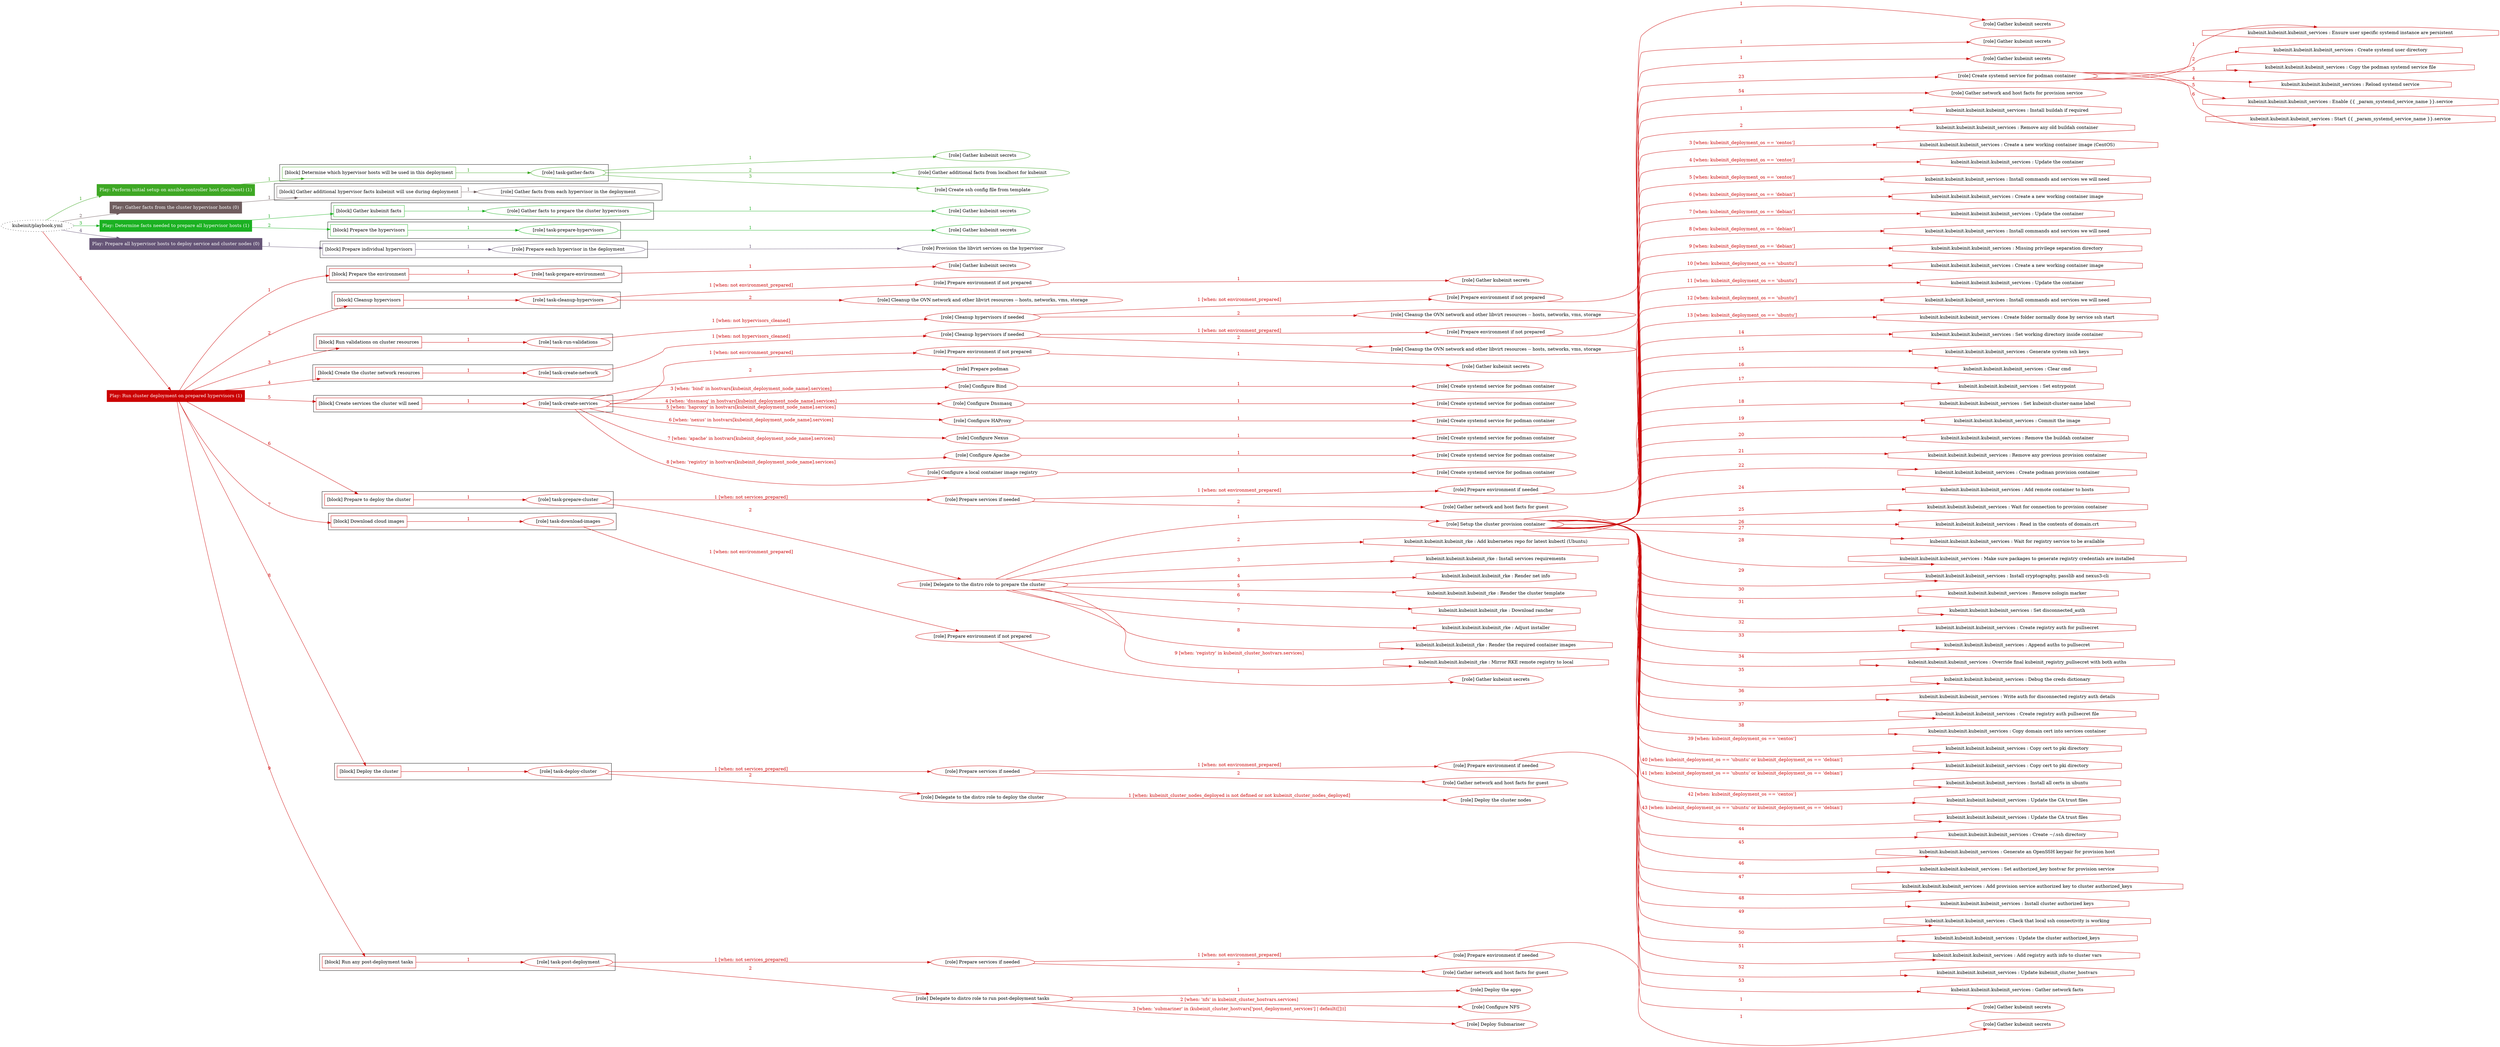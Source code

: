 digraph {
	graph [concentrate=true ordering=in rankdir=LR ratio=fill]
	edge [esep=5 sep=10]
	"kubeinit/playbook.yml" [URL="/home/runner/work/kubeinit/kubeinit/kubeinit/playbook.yml" id=playbook_a86925c2 style=dotted]
	play_15fe5caf [label="Play: Perform initial setup on ansible-controller host (localhost) (1)" URL="/home/runner/work/kubeinit/kubeinit/kubeinit/playbook.yml" color="#3ea824" fontcolor="#ffffff" id=play_15fe5caf shape=box style=filled tooltip=localhost]
	"kubeinit/playbook.yml" -> play_15fe5caf [label="1 " color="#3ea824" fontcolor="#3ea824" id=edge_7e1d99f0 labeltooltip="1 " tooltip="1 "]
	subgraph "Gather kubeinit secrets" {
		role_aaef869d [label="[role] Gather kubeinit secrets" URL="/home/runner/.ansible/collections/ansible_collections/kubeinit/kubeinit/roles/kubeinit_prepare/tasks/build_hypervisors_group.yml" color="#3ea824" id=role_aaef869d tooltip="Gather kubeinit secrets"]
	}
	subgraph "Gather additional facts from localhost for kubeinit" {
		role_f75fd575 [label="[role] Gather additional facts from localhost for kubeinit" URL="/home/runner/.ansible/collections/ansible_collections/kubeinit/kubeinit/roles/kubeinit_prepare/tasks/build_hypervisors_group.yml" color="#3ea824" id=role_f75fd575 tooltip="Gather additional facts from localhost for kubeinit"]
	}
	subgraph "Create ssh config file from template" {
		role_21312fa2 [label="[role] Create ssh config file from template" URL="/home/runner/.ansible/collections/ansible_collections/kubeinit/kubeinit/roles/kubeinit_prepare/tasks/build_hypervisors_group.yml" color="#3ea824" id=role_21312fa2 tooltip="Create ssh config file from template"]
	}
	subgraph "task-gather-facts" {
		role_b4ac5415 [label="[role] task-gather-facts" URL="/home/runner/work/kubeinit/kubeinit/kubeinit/playbook.yml" color="#3ea824" id=role_b4ac5415 tooltip="task-gather-facts"]
		role_b4ac5415 -> role_aaef869d [label="1 " color="#3ea824" fontcolor="#3ea824" id=edge_ba9153a6 labeltooltip="1 " tooltip="1 "]
		role_b4ac5415 -> role_f75fd575 [label="2 " color="#3ea824" fontcolor="#3ea824" id=edge_1175f1e8 labeltooltip="2 " tooltip="2 "]
		role_b4ac5415 -> role_21312fa2 [label="3 " color="#3ea824" fontcolor="#3ea824" id=edge_0b176b42 labeltooltip="3 " tooltip="3 "]
	}
	subgraph "Play: Perform initial setup on ansible-controller host (localhost) (1)" {
		play_15fe5caf -> block_620be7f1 [label=1 color="#3ea824" fontcolor="#3ea824" id=edge_d8be2202 labeltooltip=1 tooltip=1]
		subgraph cluster_block_620be7f1 {
			block_620be7f1 [label="[block] Determine which hypervisor hosts will be used in this deployment" URL="/home/runner/work/kubeinit/kubeinit/kubeinit/playbook.yml" color="#3ea824" id=block_620be7f1 labeltooltip="Determine which hypervisor hosts will be used in this deployment" shape=box tooltip="Determine which hypervisor hosts will be used in this deployment"]
			block_620be7f1 -> role_b4ac5415 [label="1 " color="#3ea824" fontcolor="#3ea824" id=edge_ee7aae84 labeltooltip="1 " tooltip="1 "]
		}
	}
	play_706ed8c4 [label="Play: Gather facts from the cluster hypervisor hosts (0)" URL="/home/runner/work/kubeinit/kubeinit/kubeinit/playbook.yml" color="#6f5d5e" fontcolor="#ffffff" id=play_706ed8c4 shape=box style=filled tooltip="Play: Gather facts from the cluster hypervisor hosts (0)"]
	"kubeinit/playbook.yml" -> play_706ed8c4 [label="2 " color="#6f5d5e" fontcolor="#6f5d5e" id=edge_b2824d21 labeltooltip="2 " tooltip="2 "]
	subgraph "Gather facts from each hypervisor in the deployment" {
		role_0225a237 [label="[role] Gather facts from each hypervisor in the deployment" URL="/home/runner/work/kubeinit/kubeinit/kubeinit/playbook.yml" color="#6f5d5e" id=role_0225a237 tooltip="Gather facts from each hypervisor in the deployment"]
	}
	subgraph "Play: Gather facts from the cluster hypervisor hosts (0)" {
		play_706ed8c4 -> block_18cc37e9 [label=1 color="#6f5d5e" fontcolor="#6f5d5e" id=edge_3f8fa010 labeltooltip=1 tooltip=1]
		subgraph cluster_block_18cc37e9 {
			block_18cc37e9 [label="[block] Gather additional hypervisor facts kubeinit will use during deployment" URL="/home/runner/work/kubeinit/kubeinit/kubeinit/playbook.yml" color="#6f5d5e" id=block_18cc37e9 labeltooltip="Gather additional hypervisor facts kubeinit will use during deployment" shape=box tooltip="Gather additional hypervisor facts kubeinit will use during deployment"]
			block_18cc37e9 -> role_0225a237 [label="1 " color="#6f5d5e" fontcolor="#6f5d5e" id=edge_14ca302e labeltooltip="1 " tooltip="1 "]
		}
	}
	play_8bddb1cf [label="Play: Determine facts needed to prepare all hypervisor hosts (1)" URL="/home/runner/work/kubeinit/kubeinit/kubeinit/playbook.yml" color="#1bb122" fontcolor="#ffffff" id=play_8bddb1cf shape=box style=filled tooltip=localhost]
	"kubeinit/playbook.yml" -> play_8bddb1cf [label="3 " color="#1bb122" fontcolor="#1bb122" id=edge_846a0467 labeltooltip="3 " tooltip="3 "]
	subgraph "Gather kubeinit secrets" {
		role_38447427 [label="[role] Gather kubeinit secrets" URL="/home/runner/.ansible/collections/ansible_collections/kubeinit/kubeinit/roles/kubeinit_prepare/tasks/gather_kubeinit_facts.yml" color="#1bb122" id=role_38447427 tooltip="Gather kubeinit secrets"]
	}
	subgraph "Gather facts to prepare the cluster hypervisors" {
		role_a0b69fc6 [label="[role] Gather facts to prepare the cluster hypervisors" URL="/home/runner/work/kubeinit/kubeinit/kubeinit/playbook.yml" color="#1bb122" id=role_a0b69fc6 tooltip="Gather facts to prepare the cluster hypervisors"]
		role_a0b69fc6 -> role_38447427 [label="1 " color="#1bb122" fontcolor="#1bb122" id=edge_17cbf76e labeltooltip="1 " tooltip="1 "]
	}
	subgraph "Gather kubeinit secrets" {
		role_4fc9427b [label="[role] Gather kubeinit secrets" URL="/home/runner/.ansible/collections/ansible_collections/kubeinit/kubeinit/roles/kubeinit_prepare/tasks/gather_kubeinit_facts.yml" color="#1bb122" id=role_4fc9427b tooltip="Gather kubeinit secrets"]
	}
	subgraph "task-prepare-hypervisors" {
		role_79a803c5 [label="[role] task-prepare-hypervisors" URL="/home/runner/work/kubeinit/kubeinit/kubeinit/playbook.yml" color="#1bb122" id=role_79a803c5 tooltip="task-prepare-hypervisors"]
		role_79a803c5 -> role_4fc9427b [label="1 " color="#1bb122" fontcolor="#1bb122" id=edge_d1497d13 labeltooltip="1 " tooltip="1 "]
	}
	subgraph "Play: Determine facts needed to prepare all hypervisor hosts (1)" {
		play_8bddb1cf -> block_dcab7548 [label=1 color="#1bb122" fontcolor="#1bb122" id=edge_b09823bf labeltooltip=1 tooltip=1]
		subgraph cluster_block_dcab7548 {
			block_dcab7548 [label="[block] Gather kubeinit facts" URL="/home/runner/work/kubeinit/kubeinit/kubeinit/playbook.yml" color="#1bb122" id=block_dcab7548 labeltooltip="Gather kubeinit facts" shape=box tooltip="Gather kubeinit facts"]
			block_dcab7548 -> role_a0b69fc6 [label="1 " color="#1bb122" fontcolor="#1bb122" id=edge_3a0574f6 labeltooltip="1 " tooltip="1 "]
		}
		play_8bddb1cf -> block_0bc42c35 [label=2 color="#1bb122" fontcolor="#1bb122" id=edge_2e0927a9 labeltooltip=2 tooltip=2]
		subgraph cluster_block_0bc42c35 {
			block_0bc42c35 [label="[block] Prepare the hypervisors" URL="/home/runner/work/kubeinit/kubeinit/kubeinit/playbook.yml" color="#1bb122" id=block_0bc42c35 labeltooltip="Prepare the hypervisors" shape=box tooltip="Prepare the hypervisors"]
			block_0bc42c35 -> role_79a803c5 [label="1 " color="#1bb122" fontcolor="#1bb122" id=edge_b7dc80aa labeltooltip="1 " tooltip="1 "]
		}
	}
	play_fede1975 [label="Play: Prepare all hypervisor hosts to deploy service and cluster nodes (0)" URL="/home/runner/work/kubeinit/kubeinit/kubeinit/playbook.yml" color="#665577" fontcolor="#ffffff" id=play_fede1975 shape=box style=filled tooltip="Play: Prepare all hypervisor hosts to deploy service and cluster nodes (0)"]
	"kubeinit/playbook.yml" -> play_fede1975 [label="4 " color="#665577" fontcolor="#665577" id=edge_adb7afca labeltooltip="4 " tooltip="4 "]
	subgraph "Provision the libvirt services on the hypervisor" {
		role_22be9c52 [label="[role] Provision the libvirt services on the hypervisor" URL="/home/runner/.ansible/collections/ansible_collections/kubeinit/kubeinit/roles/kubeinit_prepare/tasks/prepare_hypervisor.yml" color="#665577" id=role_22be9c52 tooltip="Provision the libvirt services on the hypervisor"]
	}
	subgraph "Prepare each hypervisor in the deployment" {
		role_99536be1 [label="[role] Prepare each hypervisor in the deployment" URL="/home/runner/work/kubeinit/kubeinit/kubeinit/playbook.yml" color="#665577" id=role_99536be1 tooltip="Prepare each hypervisor in the deployment"]
		role_99536be1 -> role_22be9c52 [label="1 " color="#665577" fontcolor="#665577" id=edge_814db611 labeltooltip="1 " tooltip="1 "]
	}
	subgraph "Play: Prepare all hypervisor hosts to deploy service and cluster nodes (0)" {
		play_fede1975 -> block_70760d2f [label=1 color="#665577" fontcolor="#665577" id=edge_a2739207 labeltooltip=1 tooltip=1]
		subgraph cluster_block_70760d2f {
			block_70760d2f [label="[block] Prepare individual hypervisors" URL="/home/runner/work/kubeinit/kubeinit/kubeinit/playbook.yml" color="#665577" id=block_70760d2f labeltooltip="Prepare individual hypervisors" shape=box tooltip="Prepare individual hypervisors"]
			block_70760d2f -> role_99536be1 [label="1 " color="#665577" fontcolor="#665577" id=edge_718e29fa labeltooltip="1 " tooltip="1 "]
		}
	}
	play_d4341ff7 [label="Play: Run cluster deployment on prepared hypervisors (1)" URL="/home/runner/work/kubeinit/kubeinit/kubeinit/playbook.yml" color="#cb0102" fontcolor="#ffffff" id=play_d4341ff7 shape=box style=filled tooltip=localhost]
	"kubeinit/playbook.yml" -> play_d4341ff7 [label="5 " color="#cb0102" fontcolor="#cb0102" id=edge_a9558da9 labeltooltip="5 " tooltip="5 "]
	subgraph "Gather kubeinit secrets" {
		role_18c78ca8 [label="[role] Gather kubeinit secrets" URL="/home/runner/.ansible/collections/ansible_collections/kubeinit/kubeinit/roles/kubeinit_prepare/tasks/gather_kubeinit_facts.yml" color="#cb0102" id=role_18c78ca8 tooltip="Gather kubeinit secrets"]
	}
	subgraph "task-prepare-environment" {
		role_bad6a9f0 [label="[role] task-prepare-environment" URL="/home/runner/work/kubeinit/kubeinit/kubeinit/playbook.yml" color="#cb0102" id=role_bad6a9f0 tooltip="task-prepare-environment"]
		role_bad6a9f0 -> role_18c78ca8 [label="1 " color="#cb0102" fontcolor="#cb0102" id=edge_1cff4b8a labeltooltip="1 " tooltip="1 "]
	}
	subgraph "Gather kubeinit secrets" {
		role_e15f4252 [label="[role] Gather kubeinit secrets" URL="/home/runner/.ansible/collections/ansible_collections/kubeinit/kubeinit/roles/kubeinit_prepare/tasks/gather_kubeinit_facts.yml" color="#cb0102" id=role_e15f4252 tooltip="Gather kubeinit secrets"]
	}
	subgraph "Prepare environment if not prepared" {
		role_5a141c0e [label="[role] Prepare environment if not prepared" URL="/home/runner/.ansible/collections/ansible_collections/kubeinit/kubeinit/roles/kubeinit_prepare/tasks/cleanup_hypervisors.yml" color="#cb0102" id=role_5a141c0e tooltip="Prepare environment if not prepared"]
		role_5a141c0e -> role_e15f4252 [label="1 " color="#cb0102" fontcolor="#cb0102" id=edge_0f392f8a labeltooltip="1 " tooltip="1 "]
	}
	subgraph "Cleanup the OVN network and other libvirt resources -- hosts, networks, vms, storage" {
		role_dbf24cf1 [label="[role] Cleanup the OVN network and other libvirt resources -- hosts, networks, vms, storage" URL="/home/runner/.ansible/collections/ansible_collections/kubeinit/kubeinit/roles/kubeinit_prepare/tasks/cleanup_hypervisors.yml" color="#cb0102" id=role_dbf24cf1 tooltip="Cleanup the OVN network and other libvirt resources -- hosts, networks, vms, storage"]
	}
	subgraph "task-cleanup-hypervisors" {
		role_5aa65f2c [label="[role] task-cleanup-hypervisors" URL="/home/runner/work/kubeinit/kubeinit/kubeinit/playbook.yml" color="#cb0102" id=role_5aa65f2c tooltip="task-cleanup-hypervisors"]
		role_5aa65f2c -> role_5a141c0e [label="1 [when: not environment_prepared]" color="#cb0102" fontcolor="#cb0102" id=edge_19e8cc0f labeltooltip="1 [when: not environment_prepared]" tooltip="1 [when: not environment_prepared]"]
		role_5aa65f2c -> role_dbf24cf1 [label="2 " color="#cb0102" fontcolor="#cb0102" id=edge_9bfe877c labeltooltip="2 " tooltip="2 "]
	}
	subgraph "Gather kubeinit secrets" {
		role_02646a27 [label="[role] Gather kubeinit secrets" URL="/home/runner/.ansible/collections/ansible_collections/kubeinit/kubeinit/roles/kubeinit_prepare/tasks/gather_kubeinit_facts.yml" color="#cb0102" id=role_02646a27 tooltip="Gather kubeinit secrets"]
	}
	subgraph "Prepare environment if not prepared" {
		role_4c30c9f2 [label="[role] Prepare environment if not prepared" URL="/home/runner/.ansible/collections/ansible_collections/kubeinit/kubeinit/roles/kubeinit_prepare/tasks/cleanup_hypervisors.yml" color="#cb0102" id=role_4c30c9f2 tooltip="Prepare environment if not prepared"]
		role_4c30c9f2 -> role_02646a27 [label="1 " color="#cb0102" fontcolor="#cb0102" id=edge_9849aba5 labeltooltip="1 " tooltip="1 "]
	}
	subgraph "Cleanup the OVN network and other libvirt resources -- hosts, networks, vms, storage" {
		role_f3dbcc82 [label="[role] Cleanup the OVN network and other libvirt resources -- hosts, networks, vms, storage" URL="/home/runner/.ansible/collections/ansible_collections/kubeinit/kubeinit/roles/kubeinit_prepare/tasks/cleanup_hypervisors.yml" color="#cb0102" id=role_f3dbcc82 tooltip="Cleanup the OVN network and other libvirt resources -- hosts, networks, vms, storage"]
	}
	subgraph "Cleanup hypervisors if needed" {
		role_4927c6c2 [label="[role] Cleanup hypervisors if needed" URL="/home/runner/.ansible/collections/ansible_collections/kubeinit/kubeinit/roles/kubeinit_validations/tasks/main.yml" color="#cb0102" id=role_4927c6c2 tooltip="Cleanup hypervisors if needed"]
		role_4927c6c2 -> role_4c30c9f2 [label="1 [when: not environment_prepared]" color="#cb0102" fontcolor="#cb0102" id=edge_7acbddcd labeltooltip="1 [when: not environment_prepared]" tooltip="1 [when: not environment_prepared]"]
		role_4927c6c2 -> role_f3dbcc82 [label="2 " color="#cb0102" fontcolor="#cb0102" id=edge_d9a22617 labeltooltip="2 " tooltip="2 "]
	}
	subgraph "task-run-validations" {
		role_401b84c6 [label="[role] task-run-validations" URL="/home/runner/work/kubeinit/kubeinit/kubeinit/playbook.yml" color="#cb0102" id=role_401b84c6 tooltip="task-run-validations"]
		role_401b84c6 -> role_4927c6c2 [label="1 [when: not hypervisors_cleaned]" color="#cb0102" fontcolor="#cb0102" id=edge_a08aefdc labeltooltip="1 [when: not hypervisors_cleaned]" tooltip="1 [when: not hypervisors_cleaned]"]
	}
	subgraph "Gather kubeinit secrets" {
		role_bd42a286 [label="[role] Gather kubeinit secrets" URL="/home/runner/.ansible/collections/ansible_collections/kubeinit/kubeinit/roles/kubeinit_prepare/tasks/gather_kubeinit_facts.yml" color="#cb0102" id=role_bd42a286 tooltip="Gather kubeinit secrets"]
	}
	subgraph "Prepare environment if not prepared" {
		role_2e908c35 [label="[role] Prepare environment if not prepared" URL="/home/runner/.ansible/collections/ansible_collections/kubeinit/kubeinit/roles/kubeinit_prepare/tasks/cleanup_hypervisors.yml" color="#cb0102" id=role_2e908c35 tooltip="Prepare environment if not prepared"]
		role_2e908c35 -> role_bd42a286 [label="1 " color="#cb0102" fontcolor="#cb0102" id=edge_79bf5566 labeltooltip="1 " tooltip="1 "]
	}
	subgraph "Cleanup the OVN network and other libvirt resources -- hosts, networks, vms, storage" {
		role_4f77a737 [label="[role] Cleanup the OVN network and other libvirt resources -- hosts, networks, vms, storage" URL="/home/runner/.ansible/collections/ansible_collections/kubeinit/kubeinit/roles/kubeinit_prepare/tasks/cleanup_hypervisors.yml" color="#cb0102" id=role_4f77a737 tooltip="Cleanup the OVN network and other libvirt resources -- hosts, networks, vms, storage"]
	}
	subgraph "Cleanup hypervisors if needed" {
		role_d015c804 [label="[role] Cleanup hypervisors if needed" URL="/home/runner/.ansible/collections/ansible_collections/kubeinit/kubeinit/roles/kubeinit_libvirt/tasks/create_network.yml" color="#cb0102" id=role_d015c804 tooltip="Cleanup hypervisors if needed"]
		role_d015c804 -> role_2e908c35 [label="1 [when: not environment_prepared]" color="#cb0102" fontcolor="#cb0102" id=edge_4f10ff46 labeltooltip="1 [when: not environment_prepared]" tooltip="1 [when: not environment_prepared]"]
		role_d015c804 -> role_4f77a737 [label="2 " color="#cb0102" fontcolor="#cb0102" id=edge_e40df017 labeltooltip="2 " tooltip="2 "]
	}
	subgraph "task-create-network" {
		role_f223aa91 [label="[role] task-create-network" URL="/home/runner/work/kubeinit/kubeinit/kubeinit/playbook.yml" color="#cb0102" id=role_f223aa91 tooltip="task-create-network"]
		role_f223aa91 -> role_d015c804 [label="1 [when: not hypervisors_cleaned]" color="#cb0102" fontcolor="#cb0102" id=edge_b15adcc5 labeltooltip="1 [when: not hypervisors_cleaned]" tooltip="1 [when: not hypervisors_cleaned]"]
	}
	subgraph "Gather kubeinit secrets" {
		role_8ad4026e [label="[role] Gather kubeinit secrets" URL="/home/runner/.ansible/collections/ansible_collections/kubeinit/kubeinit/roles/kubeinit_prepare/tasks/gather_kubeinit_facts.yml" color="#cb0102" id=role_8ad4026e tooltip="Gather kubeinit secrets"]
	}
	subgraph "Prepare environment if not prepared" {
		role_f4cbde11 [label="[role] Prepare environment if not prepared" URL="/home/runner/.ansible/collections/ansible_collections/kubeinit/kubeinit/roles/kubeinit_services/tasks/main.yml" color="#cb0102" id=role_f4cbde11 tooltip="Prepare environment if not prepared"]
		role_f4cbde11 -> role_8ad4026e [label="1 " color="#cb0102" fontcolor="#cb0102" id=edge_2c07d37e labeltooltip="1 " tooltip="1 "]
	}
	subgraph "Prepare podman" {
		role_c174779b [label="[role] Prepare podman" URL="/home/runner/.ansible/collections/ansible_collections/kubeinit/kubeinit/roles/kubeinit_services/tasks/00_create_service_pod.yml" color="#cb0102" id=role_c174779b tooltip="Prepare podman"]
	}
	subgraph "Create systemd service for podman container" {
		role_bd6e73a3 [label="[role] Create systemd service for podman container" URL="/home/runner/.ansible/collections/ansible_collections/kubeinit/kubeinit/roles/kubeinit_bind/tasks/main.yml" color="#cb0102" id=role_bd6e73a3 tooltip="Create systemd service for podman container"]
	}
	subgraph "Configure Bind" {
		role_85fa067c [label="[role] Configure Bind" URL="/home/runner/.ansible/collections/ansible_collections/kubeinit/kubeinit/roles/kubeinit_services/tasks/start_services_containers.yml" color="#cb0102" id=role_85fa067c tooltip="Configure Bind"]
		role_85fa067c -> role_bd6e73a3 [label="1 " color="#cb0102" fontcolor="#cb0102" id=edge_1071978a labeltooltip="1 " tooltip="1 "]
	}
	subgraph "Create systemd service for podman container" {
		role_76cba079 [label="[role] Create systemd service for podman container" URL="/home/runner/.ansible/collections/ansible_collections/kubeinit/kubeinit/roles/kubeinit_dnsmasq/tasks/main.yml" color="#cb0102" id=role_76cba079 tooltip="Create systemd service for podman container"]
	}
	subgraph "Configure Dnsmasq" {
		role_3d97ce81 [label="[role] Configure Dnsmasq" URL="/home/runner/.ansible/collections/ansible_collections/kubeinit/kubeinit/roles/kubeinit_services/tasks/start_services_containers.yml" color="#cb0102" id=role_3d97ce81 tooltip="Configure Dnsmasq"]
		role_3d97ce81 -> role_76cba079 [label="1 " color="#cb0102" fontcolor="#cb0102" id=edge_3c443b66 labeltooltip="1 " tooltip="1 "]
	}
	subgraph "Create systemd service for podman container" {
		role_29ead734 [label="[role] Create systemd service for podman container" URL="/home/runner/.ansible/collections/ansible_collections/kubeinit/kubeinit/roles/kubeinit_haproxy/tasks/main.yml" color="#cb0102" id=role_29ead734 tooltip="Create systemd service for podman container"]
	}
	subgraph "Configure HAProxy" {
		role_a06ddb60 [label="[role] Configure HAProxy" URL="/home/runner/.ansible/collections/ansible_collections/kubeinit/kubeinit/roles/kubeinit_services/tasks/start_services_containers.yml" color="#cb0102" id=role_a06ddb60 tooltip="Configure HAProxy"]
		role_a06ddb60 -> role_29ead734 [label="1 " color="#cb0102" fontcolor="#cb0102" id=edge_931941ef labeltooltip="1 " tooltip="1 "]
	}
	subgraph "Create systemd service for podman container" {
		role_97170ccb [label="[role] Create systemd service for podman container" URL="/home/runner/.ansible/collections/ansible_collections/kubeinit/kubeinit/roles/kubeinit_nexus/tasks/main.yml" color="#cb0102" id=role_97170ccb tooltip="Create systemd service for podman container"]
	}
	subgraph "Configure Nexus" {
		role_20e0896a [label="[role] Configure Nexus" URL="/home/runner/.ansible/collections/ansible_collections/kubeinit/kubeinit/roles/kubeinit_services/tasks/start_services_containers.yml" color="#cb0102" id=role_20e0896a tooltip="Configure Nexus"]
		role_20e0896a -> role_97170ccb [label="1 " color="#cb0102" fontcolor="#cb0102" id=edge_8f587255 labeltooltip="1 " tooltip="1 "]
	}
	subgraph "Create systemd service for podman container" {
		role_66ae5d0f [label="[role] Create systemd service for podman container" URL="/home/runner/.ansible/collections/ansible_collections/kubeinit/kubeinit/roles/kubeinit_apache/tasks/main.yml" color="#cb0102" id=role_66ae5d0f tooltip="Create systemd service for podman container"]
	}
	subgraph "Configure Apache" {
		role_08bb9aee [label="[role] Configure Apache" URL="/home/runner/.ansible/collections/ansible_collections/kubeinit/kubeinit/roles/kubeinit_services/tasks/start_services_containers.yml" color="#cb0102" id=role_08bb9aee tooltip="Configure Apache"]
		role_08bb9aee -> role_66ae5d0f [label="1 " color="#cb0102" fontcolor="#cb0102" id=edge_0616384c labeltooltip="1 " tooltip="1 "]
	}
	subgraph "Create systemd service for podman container" {
		role_6a869c88 [label="[role] Create systemd service for podman container" URL="/home/runner/.ansible/collections/ansible_collections/kubeinit/kubeinit/roles/kubeinit_registry/tasks/main.yml" color="#cb0102" id=role_6a869c88 tooltip="Create systemd service for podman container"]
	}
	subgraph "Configure a local container image registry" {
		role_1fd1c480 [label="[role] Configure a local container image registry" URL="/home/runner/.ansible/collections/ansible_collections/kubeinit/kubeinit/roles/kubeinit_services/tasks/start_services_containers.yml" color="#cb0102" id=role_1fd1c480 tooltip="Configure a local container image registry"]
		role_1fd1c480 -> role_6a869c88 [label="1 " color="#cb0102" fontcolor="#cb0102" id=edge_8dd7d4ab labeltooltip="1 " tooltip="1 "]
	}
	subgraph "task-create-services" {
		role_03cf1f5c [label="[role] task-create-services" URL="/home/runner/work/kubeinit/kubeinit/kubeinit/playbook.yml" color="#cb0102" id=role_03cf1f5c tooltip="task-create-services"]
		role_03cf1f5c -> role_f4cbde11 [label="1 [when: not environment_prepared]" color="#cb0102" fontcolor="#cb0102" id=edge_bbc718f2 labeltooltip="1 [when: not environment_prepared]" tooltip="1 [when: not environment_prepared]"]
		role_03cf1f5c -> role_c174779b [label="2 " color="#cb0102" fontcolor="#cb0102" id=edge_13e85864 labeltooltip="2 " tooltip="2 "]
		role_03cf1f5c -> role_85fa067c [label="3 [when: 'bind' in hostvars[kubeinit_deployment_node_name].services]" color="#cb0102" fontcolor="#cb0102" id=edge_8ecc4f3e labeltooltip="3 [when: 'bind' in hostvars[kubeinit_deployment_node_name].services]" tooltip="3 [when: 'bind' in hostvars[kubeinit_deployment_node_name].services]"]
		role_03cf1f5c -> role_3d97ce81 [label="4 [when: 'dnsmasq' in hostvars[kubeinit_deployment_node_name].services]" color="#cb0102" fontcolor="#cb0102" id=edge_c08b0506 labeltooltip="4 [when: 'dnsmasq' in hostvars[kubeinit_deployment_node_name].services]" tooltip="4 [when: 'dnsmasq' in hostvars[kubeinit_deployment_node_name].services]"]
		role_03cf1f5c -> role_a06ddb60 [label="5 [when: 'haproxy' in hostvars[kubeinit_deployment_node_name].services]" color="#cb0102" fontcolor="#cb0102" id=edge_5f334707 labeltooltip="5 [when: 'haproxy' in hostvars[kubeinit_deployment_node_name].services]" tooltip="5 [when: 'haproxy' in hostvars[kubeinit_deployment_node_name].services]"]
		role_03cf1f5c -> role_20e0896a [label="6 [when: 'nexus' in hostvars[kubeinit_deployment_node_name].services]" color="#cb0102" fontcolor="#cb0102" id=edge_b20e4a9a labeltooltip="6 [when: 'nexus' in hostvars[kubeinit_deployment_node_name].services]" tooltip="6 [when: 'nexus' in hostvars[kubeinit_deployment_node_name].services]"]
		role_03cf1f5c -> role_08bb9aee [label="7 [when: 'apache' in hostvars[kubeinit_deployment_node_name].services]" color="#cb0102" fontcolor="#cb0102" id=edge_257e8105 labeltooltip="7 [when: 'apache' in hostvars[kubeinit_deployment_node_name].services]" tooltip="7 [when: 'apache' in hostvars[kubeinit_deployment_node_name].services]"]
		role_03cf1f5c -> role_1fd1c480 [label="8 [when: 'registry' in hostvars[kubeinit_deployment_node_name].services]" color="#cb0102" fontcolor="#cb0102" id=edge_0ed12893 labeltooltip="8 [when: 'registry' in hostvars[kubeinit_deployment_node_name].services]" tooltip="8 [when: 'registry' in hostvars[kubeinit_deployment_node_name].services]"]
	}
	subgraph "Gather kubeinit secrets" {
		role_ec615c5f [label="[role] Gather kubeinit secrets" URL="/home/runner/.ansible/collections/ansible_collections/kubeinit/kubeinit/roles/kubeinit_prepare/tasks/gather_kubeinit_facts.yml" color="#cb0102" id=role_ec615c5f tooltip="Gather kubeinit secrets"]
	}
	subgraph "Prepare environment if needed" {
		role_a564b4ba [label="[role] Prepare environment if needed" URL="/home/runner/.ansible/collections/ansible_collections/kubeinit/kubeinit/roles/kubeinit_services/tasks/prepare_services.yml" color="#cb0102" id=role_a564b4ba tooltip="Prepare environment if needed"]
		role_a564b4ba -> role_ec615c5f [label="1 " color="#cb0102" fontcolor="#cb0102" id=edge_c6bd5cfc labeltooltip="1 " tooltip="1 "]
	}
	subgraph "Gather network and host facts for guest" {
		role_ecbf85fb [label="[role] Gather network and host facts for guest" URL="/home/runner/.ansible/collections/ansible_collections/kubeinit/kubeinit/roles/kubeinit_services/tasks/prepare_services.yml" color="#cb0102" id=role_ecbf85fb tooltip="Gather network and host facts for guest"]
	}
	subgraph "Prepare services if needed" {
		role_dac38699 [label="[role] Prepare services if needed" URL="/home/runner/.ansible/collections/ansible_collections/kubeinit/kubeinit/roles/kubeinit_prepare/tasks/prepare_cluster.yml" color="#cb0102" id=role_dac38699 tooltip="Prepare services if needed"]
		role_dac38699 -> role_a564b4ba [label="1 [when: not environment_prepared]" color="#cb0102" fontcolor="#cb0102" id=edge_a331244d labeltooltip="1 [when: not environment_prepared]" tooltip="1 [when: not environment_prepared]"]
		role_dac38699 -> role_ecbf85fb [label="2 " color="#cb0102" fontcolor="#cb0102" id=edge_b0003b4a labeltooltip="2 " tooltip="2 "]
	}
	subgraph "Create systemd service for podman container" {
		role_795b9c6f [label="[role] Create systemd service for podman container" URL="/home/runner/.ansible/collections/ansible_collections/kubeinit/kubeinit/roles/kubeinit_services/tasks/create_provision_container.yml" color="#cb0102" id=role_795b9c6f tooltip="Create systemd service for podman container"]
		task_ebaa617b [label="kubeinit.kubeinit.kubeinit_services : Ensure user specific systemd instance are persistent" URL="/home/runner/.ansible/collections/ansible_collections/kubeinit/kubeinit/roles/kubeinit_services/tasks/create_managed_service.yml" color="#cb0102" id=task_ebaa617b shape=octagon tooltip="kubeinit.kubeinit.kubeinit_services : Ensure user specific systemd instance are persistent"]
		role_795b9c6f -> task_ebaa617b [label="1 " color="#cb0102" fontcolor="#cb0102" id=edge_78d7d366 labeltooltip="1 " tooltip="1 "]
		task_f4810c19 [label="kubeinit.kubeinit.kubeinit_services : Create systemd user directory" URL="/home/runner/.ansible/collections/ansible_collections/kubeinit/kubeinit/roles/kubeinit_services/tasks/create_managed_service.yml" color="#cb0102" id=task_f4810c19 shape=octagon tooltip="kubeinit.kubeinit.kubeinit_services : Create systemd user directory"]
		role_795b9c6f -> task_f4810c19 [label="2 " color="#cb0102" fontcolor="#cb0102" id=edge_da789d0a labeltooltip="2 " tooltip="2 "]
		task_740f5a37 [label="kubeinit.kubeinit.kubeinit_services : Copy the podman systemd service file" URL="/home/runner/.ansible/collections/ansible_collections/kubeinit/kubeinit/roles/kubeinit_services/tasks/create_managed_service.yml" color="#cb0102" id=task_740f5a37 shape=octagon tooltip="kubeinit.kubeinit.kubeinit_services : Copy the podman systemd service file"]
		role_795b9c6f -> task_740f5a37 [label="3 " color="#cb0102" fontcolor="#cb0102" id=edge_e19715c6 labeltooltip="3 " tooltip="3 "]
		task_44feafd3 [label="kubeinit.kubeinit.kubeinit_services : Reload systemd service" URL="/home/runner/.ansible/collections/ansible_collections/kubeinit/kubeinit/roles/kubeinit_services/tasks/create_managed_service.yml" color="#cb0102" id=task_44feafd3 shape=octagon tooltip="kubeinit.kubeinit.kubeinit_services : Reload systemd service"]
		role_795b9c6f -> task_44feafd3 [label="4 " color="#cb0102" fontcolor="#cb0102" id=edge_bce51ed3 labeltooltip="4 " tooltip="4 "]
		task_135d1bf0 [label="kubeinit.kubeinit.kubeinit_services : Enable {{ _param_systemd_service_name }}.service" URL="/home/runner/.ansible/collections/ansible_collections/kubeinit/kubeinit/roles/kubeinit_services/tasks/create_managed_service.yml" color="#cb0102" id=task_135d1bf0 shape=octagon tooltip="kubeinit.kubeinit.kubeinit_services : Enable {{ _param_systemd_service_name }}.service"]
		role_795b9c6f -> task_135d1bf0 [label="5 " color="#cb0102" fontcolor="#cb0102" id=edge_62e2af25 labeltooltip="5 " tooltip="5 "]
		task_aabbee7a [label="kubeinit.kubeinit.kubeinit_services : Start {{ _param_systemd_service_name }}.service" URL="/home/runner/.ansible/collections/ansible_collections/kubeinit/kubeinit/roles/kubeinit_services/tasks/create_managed_service.yml" color="#cb0102" id=task_aabbee7a shape=octagon tooltip="kubeinit.kubeinit.kubeinit_services : Start {{ _param_systemd_service_name }}.service"]
		role_795b9c6f -> task_aabbee7a [label="6 " color="#cb0102" fontcolor="#cb0102" id=edge_cd5230c4 labeltooltip="6 " tooltip="6 "]
	}
	subgraph "Gather network and host facts for provision service" {
		role_dc37c3f5 [label="[role] Gather network and host facts for provision service" URL="/home/runner/.ansible/collections/ansible_collections/kubeinit/kubeinit/roles/kubeinit_services/tasks/create_provision_container.yml" color="#cb0102" id=role_dc37c3f5 tooltip="Gather network and host facts for provision service"]
	}
	subgraph "Setup the cluster provision container" {
		role_36820345 [label="[role] Setup the cluster provision container" URL="/home/runner/.ansible/collections/ansible_collections/kubeinit/kubeinit/roles/kubeinit_rke/tasks/prepare_cluster.yml" color="#cb0102" id=role_36820345 tooltip="Setup the cluster provision container"]
		task_5da54d93 [label="kubeinit.kubeinit.kubeinit_services : Install buildah if required" URL="/home/runner/.ansible/collections/ansible_collections/kubeinit/kubeinit/roles/kubeinit_services/tasks/create_provision_container.yml" color="#cb0102" id=task_5da54d93 shape=octagon tooltip="kubeinit.kubeinit.kubeinit_services : Install buildah if required"]
		role_36820345 -> task_5da54d93 [label="1 " color="#cb0102" fontcolor="#cb0102" id=edge_f35f2a13 labeltooltip="1 " tooltip="1 "]
		task_64fa09ef [label="kubeinit.kubeinit.kubeinit_services : Remove any old buildah container" URL="/home/runner/.ansible/collections/ansible_collections/kubeinit/kubeinit/roles/kubeinit_services/tasks/create_provision_container.yml" color="#cb0102" id=task_64fa09ef shape=octagon tooltip="kubeinit.kubeinit.kubeinit_services : Remove any old buildah container"]
		role_36820345 -> task_64fa09ef [label="2 " color="#cb0102" fontcolor="#cb0102" id=edge_20066bbd labeltooltip="2 " tooltip="2 "]
		task_db03ed43 [label="kubeinit.kubeinit.kubeinit_services : Create a new working container image (CentOS)" URL="/home/runner/.ansible/collections/ansible_collections/kubeinit/kubeinit/roles/kubeinit_services/tasks/create_provision_container.yml" color="#cb0102" id=task_db03ed43 shape=octagon tooltip="kubeinit.kubeinit.kubeinit_services : Create a new working container image (CentOS)"]
		role_36820345 -> task_db03ed43 [label="3 [when: kubeinit_deployment_os == 'centos']" color="#cb0102" fontcolor="#cb0102" id=edge_539bf059 labeltooltip="3 [when: kubeinit_deployment_os == 'centos']" tooltip="3 [when: kubeinit_deployment_os == 'centos']"]
		task_2e1ed209 [label="kubeinit.kubeinit.kubeinit_services : Update the container" URL="/home/runner/.ansible/collections/ansible_collections/kubeinit/kubeinit/roles/kubeinit_services/tasks/create_provision_container.yml" color="#cb0102" id=task_2e1ed209 shape=octagon tooltip="kubeinit.kubeinit.kubeinit_services : Update the container"]
		role_36820345 -> task_2e1ed209 [label="4 [when: kubeinit_deployment_os == 'centos']" color="#cb0102" fontcolor="#cb0102" id=edge_b13dccb6 labeltooltip="4 [when: kubeinit_deployment_os == 'centos']" tooltip="4 [when: kubeinit_deployment_os == 'centos']"]
		task_ded2c590 [label="kubeinit.kubeinit.kubeinit_services : Install commands and services we will need" URL="/home/runner/.ansible/collections/ansible_collections/kubeinit/kubeinit/roles/kubeinit_services/tasks/create_provision_container.yml" color="#cb0102" id=task_ded2c590 shape=octagon tooltip="kubeinit.kubeinit.kubeinit_services : Install commands and services we will need"]
		role_36820345 -> task_ded2c590 [label="5 [when: kubeinit_deployment_os == 'centos']" color="#cb0102" fontcolor="#cb0102" id=edge_894b0f35 labeltooltip="5 [when: kubeinit_deployment_os == 'centos']" tooltip="5 [when: kubeinit_deployment_os == 'centos']"]
		task_adbc843b [label="kubeinit.kubeinit.kubeinit_services : Create a new working container image" URL="/home/runner/.ansible/collections/ansible_collections/kubeinit/kubeinit/roles/kubeinit_services/tasks/create_provision_container.yml" color="#cb0102" id=task_adbc843b shape=octagon tooltip="kubeinit.kubeinit.kubeinit_services : Create a new working container image"]
		role_36820345 -> task_adbc843b [label="6 [when: kubeinit_deployment_os == 'debian']" color="#cb0102" fontcolor="#cb0102" id=edge_9c22b175 labeltooltip="6 [when: kubeinit_deployment_os == 'debian']" tooltip="6 [when: kubeinit_deployment_os == 'debian']"]
		task_3088bf87 [label="kubeinit.kubeinit.kubeinit_services : Update the container" URL="/home/runner/.ansible/collections/ansible_collections/kubeinit/kubeinit/roles/kubeinit_services/tasks/create_provision_container.yml" color="#cb0102" id=task_3088bf87 shape=octagon tooltip="kubeinit.kubeinit.kubeinit_services : Update the container"]
		role_36820345 -> task_3088bf87 [label="7 [when: kubeinit_deployment_os == 'debian']" color="#cb0102" fontcolor="#cb0102" id=edge_8351bc81 labeltooltip="7 [when: kubeinit_deployment_os == 'debian']" tooltip="7 [when: kubeinit_deployment_os == 'debian']"]
		task_dae73554 [label="kubeinit.kubeinit.kubeinit_services : Install commands and services we will need" URL="/home/runner/.ansible/collections/ansible_collections/kubeinit/kubeinit/roles/kubeinit_services/tasks/create_provision_container.yml" color="#cb0102" id=task_dae73554 shape=octagon tooltip="kubeinit.kubeinit.kubeinit_services : Install commands and services we will need"]
		role_36820345 -> task_dae73554 [label="8 [when: kubeinit_deployment_os == 'debian']" color="#cb0102" fontcolor="#cb0102" id=edge_113b4a9d labeltooltip="8 [when: kubeinit_deployment_os == 'debian']" tooltip="8 [when: kubeinit_deployment_os == 'debian']"]
		task_de89d6af [label="kubeinit.kubeinit.kubeinit_services : Missing privilege separation directory" URL="/home/runner/.ansible/collections/ansible_collections/kubeinit/kubeinit/roles/kubeinit_services/tasks/create_provision_container.yml" color="#cb0102" id=task_de89d6af shape=octagon tooltip="kubeinit.kubeinit.kubeinit_services : Missing privilege separation directory"]
		role_36820345 -> task_de89d6af [label="9 [when: kubeinit_deployment_os == 'debian']" color="#cb0102" fontcolor="#cb0102" id=edge_9e68d4ef labeltooltip="9 [when: kubeinit_deployment_os == 'debian']" tooltip="9 [when: kubeinit_deployment_os == 'debian']"]
		task_95784f5d [label="kubeinit.kubeinit.kubeinit_services : Create a new working container image" URL="/home/runner/.ansible/collections/ansible_collections/kubeinit/kubeinit/roles/kubeinit_services/tasks/create_provision_container.yml" color="#cb0102" id=task_95784f5d shape=octagon tooltip="kubeinit.kubeinit.kubeinit_services : Create a new working container image"]
		role_36820345 -> task_95784f5d [label="10 [when: kubeinit_deployment_os == 'ubuntu']" color="#cb0102" fontcolor="#cb0102" id=edge_ef7c6773 labeltooltip="10 [when: kubeinit_deployment_os == 'ubuntu']" tooltip="10 [when: kubeinit_deployment_os == 'ubuntu']"]
		task_abc5d62e [label="kubeinit.kubeinit.kubeinit_services : Update the container" URL="/home/runner/.ansible/collections/ansible_collections/kubeinit/kubeinit/roles/kubeinit_services/tasks/create_provision_container.yml" color="#cb0102" id=task_abc5d62e shape=octagon tooltip="kubeinit.kubeinit.kubeinit_services : Update the container"]
		role_36820345 -> task_abc5d62e [label="11 [when: kubeinit_deployment_os == 'ubuntu']" color="#cb0102" fontcolor="#cb0102" id=edge_a2489ffb labeltooltip="11 [when: kubeinit_deployment_os == 'ubuntu']" tooltip="11 [when: kubeinit_deployment_os == 'ubuntu']"]
		task_d127dcb4 [label="kubeinit.kubeinit.kubeinit_services : Install commands and services we will need" URL="/home/runner/.ansible/collections/ansible_collections/kubeinit/kubeinit/roles/kubeinit_services/tasks/create_provision_container.yml" color="#cb0102" id=task_d127dcb4 shape=octagon tooltip="kubeinit.kubeinit.kubeinit_services : Install commands and services we will need"]
		role_36820345 -> task_d127dcb4 [label="12 [when: kubeinit_deployment_os == 'ubuntu']" color="#cb0102" fontcolor="#cb0102" id=edge_a8edbaae labeltooltip="12 [when: kubeinit_deployment_os == 'ubuntu']" tooltip="12 [when: kubeinit_deployment_os == 'ubuntu']"]
		task_77428680 [label="kubeinit.kubeinit.kubeinit_services : Create folder normally done by service ssh start" URL="/home/runner/.ansible/collections/ansible_collections/kubeinit/kubeinit/roles/kubeinit_services/tasks/create_provision_container.yml" color="#cb0102" id=task_77428680 shape=octagon tooltip="kubeinit.kubeinit.kubeinit_services : Create folder normally done by service ssh start"]
		role_36820345 -> task_77428680 [label="13 [when: kubeinit_deployment_os == 'ubuntu']" color="#cb0102" fontcolor="#cb0102" id=edge_8a710ead labeltooltip="13 [when: kubeinit_deployment_os == 'ubuntu']" tooltip="13 [when: kubeinit_deployment_os == 'ubuntu']"]
		task_4da7905b [label="kubeinit.kubeinit.kubeinit_services : Set working directory inside container" URL="/home/runner/.ansible/collections/ansible_collections/kubeinit/kubeinit/roles/kubeinit_services/tasks/create_provision_container.yml" color="#cb0102" id=task_4da7905b shape=octagon tooltip="kubeinit.kubeinit.kubeinit_services : Set working directory inside container"]
		role_36820345 -> task_4da7905b [label="14 " color="#cb0102" fontcolor="#cb0102" id=edge_67582ce7 labeltooltip="14 " tooltip="14 "]
		task_4c135210 [label="kubeinit.kubeinit.kubeinit_services : Generate system ssh keys" URL="/home/runner/.ansible/collections/ansible_collections/kubeinit/kubeinit/roles/kubeinit_services/tasks/create_provision_container.yml" color="#cb0102" id=task_4c135210 shape=octagon tooltip="kubeinit.kubeinit.kubeinit_services : Generate system ssh keys"]
		role_36820345 -> task_4c135210 [label="15 " color="#cb0102" fontcolor="#cb0102" id=edge_55e092b4 labeltooltip="15 " tooltip="15 "]
		task_33d23e98 [label="kubeinit.kubeinit.kubeinit_services : Clear cmd" URL="/home/runner/.ansible/collections/ansible_collections/kubeinit/kubeinit/roles/kubeinit_services/tasks/create_provision_container.yml" color="#cb0102" id=task_33d23e98 shape=octagon tooltip="kubeinit.kubeinit.kubeinit_services : Clear cmd"]
		role_36820345 -> task_33d23e98 [label="16 " color="#cb0102" fontcolor="#cb0102" id=edge_bfe233b9 labeltooltip="16 " tooltip="16 "]
		task_e29bad5c [label="kubeinit.kubeinit.kubeinit_services : Set entrypoint" URL="/home/runner/.ansible/collections/ansible_collections/kubeinit/kubeinit/roles/kubeinit_services/tasks/create_provision_container.yml" color="#cb0102" id=task_e29bad5c shape=octagon tooltip="kubeinit.kubeinit.kubeinit_services : Set entrypoint"]
		role_36820345 -> task_e29bad5c [label="17 " color="#cb0102" fontcolor="#cb0102" id=edge_369bfeb1 labeltooltip="17 " tooltip="17 "]
		task_bb2ebe6a [label="kubeinit.kubeinit.kubeinit_services : Set kubeinit-cluster-name label" URL="/home/runner/.ansible/collections/ansible_collections/kubeinit/kubeinit/roles/kubeinit_services/tasks/create_provision_container.yml" color="#cb0102" id=task_bb2ebe6a shape=octagon tooltip="kubeinit.kubeinit.kubeinit_services : Set kubeinit-cluster-name label"]
		role_36820345 -> task_bb2ebe6a [label="18 " color="#cb0102" fontcolor="#cb0102" id=edge_4c241ecf labeltooltip="18 " tooltip="18 "]
		task_e799013f [label="kubeinit.kubeinit.kubeinit_services : Commit the image" URL="/home/runner/.ansible/collections/ansible_collections/kubeinit/kubeinit/roles/kubeinit_services/tasks/create_provision_container.yml" color="#cb0102" id=task_e799013f shape=octagon tooltip="kubeinit.kubeinit.kubeinit_services : Commit the image"]
		role_36820345 -> task_e799013f [label="19 " color="#cb0102" fontcolor="#cb0102" id=edge_95efdd3b labeltooltip="19 " tooltip="19 "]
		task_22cdfb22 [label="kubeinit.kubeinit.kubeinit_services : Remove the buildah container" URL="/home/runner/.ansible/collections/ansible_collections/kubeinit/kubeinit/roles/kubeinit_services/tasks/create_provision_container.yml" color="#cb0102" id=task_22cdfb22 shape=octagon tooltip="kubeinit.kubeinit.kubeinit_services : Remove the buildah container"]
		role_36820345 -> task_22cdfb22 [label="20 " color="#cb0102" fontcolor="#cb0102" id=edge_65789c50 labeltooltip="20 " tooltip="20 "]
		task_bc200da1 [label="kubeinit.kubeinit.kubeinit_services : Remove any previous provision container" URL="/home/runner/.ansible/collections/ansible_collections/kubeinit/kubeinit/roles/kubeinit_services/tasks/create_provision_container.yml" color="#cb0102" id=task_bc200da1 shape=octagon tooltip="kubeinit.kubeinit.kubeinit_services : Remove any previous provision container"]
		role_36820345 -> task_bc200da1 [label="21 " color="#cb0102" fontcolor="#cb0102" id=edge_facf3000 labeltooltip="21 " tooltip="21 "]
		task_68200244 [label="kubeinit.kubeinit.kubeinit_services : Create podman provision container" URL="/home/runner/.ansible/collections/ansible_collections/kubeinit/kubeinit/roles/kubeinit_services/tasks/create_provision_container.yml" color="#cb0102" id=task_68200244 shape=octagon tooltip="kubeinit.kubeinit.kubeinit_services : Create podman provision container"]
		role_36820345 -> task_68200244 [label="22 " color="#cb0102" fontcolor="#cb0102" id=edge_c7c3cf2e labeltooltip="22 " tooltip="22 "]
		role_36820345 -> role_795b9c6f [label="23 " color="#cb0102" fontcolor="#cb0102" id=edge_5bad57b2 labeltooltip="23 " tooltip="23 "]
		task_de2ca98f [label="kubeinit.kubeinit.kubeinit_services : Add remote container to hosts" URL="/home/runner/.ansible/collections/ansible_collections/kubeinit/kubeinit/roles/kubeinit_services/tasks/create_provision_container.yml" color="#cb0102" id=task_de2ca98f shape=octagon tooltip="kubeinit.kubeinit.kubeinit_services : Add remote container to hosts"]
		role_36820345 -> task_de2ca98f [label="24 " color="#cb0102" fontcolor="#cb0102" id=edge_4c042c49 labeltooltip="24 " tooltip="24 "]
		task_8c093a15 [label="kubeinit.kubeinit.kubeinit_services : Wait for connection to provision container" URL="/home/runner/.ansible/collections/ansible_collections/kubeinit/kubeinit/roles/kubeinit_services/tasks/create_provision_container.yml" color="#cb0102" id=task_8c093a15 shape=octagon tooltip="kubeinit.kubeinit.kubeinit_services : Wait for connection to provision container"]
		role_36820345 -> task_8c093a15 [label="25 " color="#cb0102" fontcolor="#cb0102" id=edge_cd960046 labeltooltip="25 " tooltip="25 "]
		task_44ca836d [label="kubeinit.kubeinit.kubeinit_services : Read in the contents of domain.crt" URL="/home/runner/.ansible/collections/ansible_collections/kubeinit/kubeinit/roles/kubeinit_services/tasks/create_provision_container.yml" color="#cb0102" id=task_44ca836d shape=octagon tooltip="kubeinit.kubeinit.kubeinit_services : Read in the contents of domain.crt"]
		role_36820345 -> task_44ca836d [label="26 " color="#cb0102" fontcolor="#cb0102" id=edge_7270acae labeltooltip="26 " tooltip="26 "]
		task_f8ae144b [label="kubeinit.kubeinit.kubeinit_services : Wait for registry service to be available" URL="/home/runner/.ansible/collections/ansible_collections/kubeinit/kubeinit/roles/kubeinit_services/tasks/create_provision_container.yml" color="#cb0102" id=task_f8ae144b shape=octagon tooltip="kubeinit.kubeinit.kubeinit_services : Wait for registry service to be available"]
		role_36820345 -> task_f8ae144b [label="27 " color="#cb0102" fontcolor="#cb0102" id=edge_fb472acf labeltooltip="27 " tooltip="27 "]
		task_81607b28 [label="kubeinit.kubeinit.kubeinit_services : Make sure packages to generate registry credentials are installed" URL="/home/runner/.ansible/collections/ansible_collections/kubeinit/kubeinit/roles/kubeinit_services/tasks/create_provision_container.yml" color="#cb0102" id=task_81607b28 shape=octagon tooltip="kubeinit.kubeinit.kubeinit_services : Make sure packages to generate registry credentials are installed"]
		role_36820345 -> task_81607b28 [label="28 " color="#cb0102" fontcolor="#cb0102" id=edge_390fca00 labeltooltip="28 " tooltip="28 "]
		task_a82b0cc9 [label="kubeinit.kubeinit.kubeinit_services : Install cryptography, passlib and nexus3-cli" URL="/home/runner/.ansible/collections/ansible_collections/kubeinit/kubeinit/roles/kubeinit_services/tasks/create_provision_container.yml" color="#cb0102" id=task_a82b0cc9 shape=octagon tooltip="kubeinit.kubeinit.kubeinit_services : Install cryptography, passlib and nexus3-cli"]
		role_36820345 -> task_a82b0cc9 [label="29 " color="#cb0102" fontcolor="#cb0102" id=edge_ee46610d labeltooltip="29 " tooltip="29 "]
		task_f2431861 [label="kubeinit.kubeinit.kubeinit_services : Remove nologin marker" URL="/home/runner/.ansible/collections/ansible_collections/kubeinit/kubeinit/roles/kubeinit_services/tasks/create_provision_container.yml" color="#cb0102" id=task_f2431861 shape=octagon tooltip="kubeinit.kubeinit.kubeinit_services : Remove nologin marker"]
		role_36820345 -> task_f2431861 [label="30 " color="#cb0102" fontcolor="#cb0102" id=edge_ec017039 labeltooltip="30 " tooltip="30 "]
		task_ed72f877 [label="kubeinit.kubeinit.kubeinit_services : Set disconnected_auth" URL="/home/runner/.ansible/collections/ansible_collections/kubeinit/kubeinit/roles/kubeinit_services/tasks/create_provision_container.yml" color="#cb0102" id=task_ed72f877 shape=octagon tooltip="kubeinit.kubeinit.kubeinit_services : Set disconnected_auth"]
		role_36820345 -> task_ed72f877 [label="31 " color="#cb0102" fontcolor="#cb0102" id=edge_1596484f labeltooltip="31 " tooltip="31 "]
		task_8ac9b226 [label="kubeinit.kubeinit.kubeinit_services : Create registry auth for pullsecret" URL="/home/runner/.ansible/collections/ansible_collections/kubeinit/kubeinit/roles/kubeinit_services/tasks/create_provision_container.yml" color="#cb0102" id=task_8ac9b226 shape=octagon tooltip="kubeinit.kubeinit.kubeinit_services : Create registry auth for pullsecret"]
		role_36820345 -> task_8ac9b226 [label="32 " color="#cb0102" fontcolor="#cb0102" id=edge_e871a5f5 labeltooltip="32 " tooltip="32 "]
		task_b26e4ee4 [label="kubeinit.kubeinit.kubeinit_services : Append auths to pullsecret" URL="/home/runner/.ansible/collections/ansible_collections/kubeinit/kubeinit/roles/kubeinit_services/tasks/create_provision_container.yml" color="#cb0102" id=task_b26e4ee4 shape=octagon tooltip="kubeinit.kubeinit.kubeinit_services : Append auths to pullsecret"]
		role_36820345 -> task_b26e4ee4 [label="33 " color="#cb0102" fontcolor="#cb0102" id=edge_73d7f0a2 labeltooltip="33 " tooltip="33 "]
		task_c13a204d [label="kubeinit.kubeinit.kubeinit_services : Override final kubeinit_registry_pullsecret with both auths" URL="/home/runner/.ansible/collections/ansible_collections/kubeinit/kubeinit/roles/kubeinit_services/tasks/create_provision_container.yml" color="#cb0102" id=task_c13a204d shape=octagon tooltip="kubeinit.kubeinit.kubeinit_services : Override final kubeinit_registry_pullsecret with both auths"]
		role_36820345 -> task_c13a204d [label="34 " color="#cb0102" fontcolor="#cb0102" id=edge_72622869 labeltooltip="34 " tooltip="34 "]
		task_04d3729e [label="kubeinit.kubeinit.kubeinit_services : Debug the creds dictionary" URL="/home/runner/.ansible/collections/ansible_collections/kubeinit/kubeinit/roles/kubeinit_services/tasks/create_provision_container.yml" color="#cb0102" id=task_04d3729e shape=octagon tooltip="kubeinit.kubeinit.kubeinit_services : Debug the creds dictionary"]
		role_36820345 -> task_04d3729e [label="35 " color="#cb0102" fontcolor="#cb0102" id=edge_8188ca77 labeltooltip="35 " tooltip="35 "]
		task_cec473f6 [label="kubeinit.kubeinit.kubeinit_services : Write auth for disconnected registry auth details" URL="/home/runner/.ansible/collections/ansible_collections/kubeinit/kubeinit/roles/kubeinit_services/tasks/create_provision_container.yml" color="#cb0102" id=task_cec473f6 shape=octagon tooltip="kubeinit.kubeinit.kubeinit_services : Write auth for disconnected registry auth details"]
		role_36820345 -> task_cec473f6 [label="36 " color="#cb0102" fontcolor="#cb0102" id=edge_35c0bba5 labeltooltip="36 " tooltip="36 "]
		task_c18613c0 [label="kubeinit.kubeinit.kubeinit_services : Create registry auth pullsecret file" URL="/home/runner/.ansible/collections/ansible_collections/kubeinit/kubeinit/roles/kubeinit_services/tasks/create_provision_container.yml" color="#cb0102" id=task_c18613c0 shape=octagon tooltip="kubeinit.kubeinit.kubeinit_services : Create registry auth pullsecret file"]
		role_36820345 -> task_c18613c0 [label="37 " color="#cb0102" fontcolor="#cb0102" id=edge_a0081b88 labeltooltip="37 " tooltip="37 "]
		task_a9c4136a [label="kubeinit.kubeinit.kubeinit_services : Copy domain cert into services container" URL="/home/runner/.ansible/collections/ansible_collections/kubeinit/kubeinit/roles/kubeinit_services/tasks/create_provision_container.yml" color="#cb0102" id=task_a9c4136a shape=octagon tooltip="kubeinit.kubeinit.kubeinit_services : Copy domain cert into services container"]
		role_36820345 -> task_a9c4136a [label="38 " color="#cb0102" fontcolor="#cb0102" id=edge_79846d34 labeltooltip="38 " tooltip="38 "]
		task_b6e55937 [label="kubeinit.kubeinit.kubeinit_services : Copy cert to pki directory" URL="/home/runner/.ansible/collections/ansible_collections/kubeinit/kubeinit/roles/kubeinit_services/tasks/create_provision_container.yml" color="#cb0102" id=task_b6e55937 shape=octagon tooltip="kubeinit.kubeinit.kubeinit_services : Copy cert to pki directory"]
		role_36820345 -> task_b6e55937 [label="39 [when: kubeinit_deployment_os == 'centos']" color="#cb0102" fontcolor="#cb0102" id=edge_3812faad labeltooltip="39 [when: kubeinit_deployment_os == 'centos']" tooltip="39 [when: kubeinit_deployment_os == 'centos']"]
		task_2fe9d822 [label="kubeinit.kubeinit.kubeinit_services : Copy cert to pki directory" URL="/home/runner/.ansible/collections/ansible_collections/kubeinit/kubeinit/roles/kubeinit_services/tasks/create_provision_container.yml" color="#cb0102" id=task_2fe9d822 shape=octagon tooltip="kubeinit.kubeinit.kubeinit_services : Copy cert to pki directory"]
		role_36820345 -> task_2fe9d822 [label="40 [when: kubeinit_deployment_os == 'ubuntu' or kubeinit_deployment_os == 'debian']" color="#cb0102" fontcolor="#cb0102" id=edge_ccb6929e labeltooltip="40 [when: kubeinit_deployment_os == 'ubuntu' or kubeinit_deployment_os == 'debian']" tooltip="40 [when: kubeinit_deployment_os == 'ubuntu' or kubeinit_deployment_os == 'debian']"]
		task_fa5d2efe [label="kubeinit.kubeinit.kubeinit_services : Install all certs in ubuntu" URL="/home/runner/.ansible/collections/ansible_collections/kubeinit/kubeinit/roles/kubeinit_services/tasks/create_provision_container.yml" color="#cb0102" id=task_fa5d2efe shape=octagon tooltip="kubeinit.kubeinit.kubeinit_services : Install all certs in ubuntu"]
		role_36820345 -> task_fa5d2efe [label="41 [when: kubeinit_deployment_os == 'ubuntu' or kubeinit_deployment_os == 'debian']" color="#cb0102" fontcolor="#cb0102" id=edge_16260e0a labeltooltip="41 [when: kubeinit_deployment_os == 'ubuntu' or kubeinit_deployment_os == 'debian']" tooltip="41 [when: kubeinit_deployment_os == 'ubuntu' or kubeinit_deployment_os == 'debian']"]
		task_2cb87ebb [label="kubeinit.kubeinit.kubeinit_services : Update the CA trust files" URL="/home/runner/.ansible/collections/ansible_collections/kubeinit/kubeinit/roles/kubeinit_services/tasks/create_provision_container.yml" color="#cb0102" id=task_2cb87ebb shape=octagon tooltip="kubeinit.kubeinit.kubeinit_services : Update the CA trust files"]
		role_36820345 -> task_2cb87ebb [label="42 [when: kubeinit_deployment_os == 'centos']" color="#cb0102" fontcolor="#cb0102" id=edge_2e05d03c labeltooltip="42 [when: kubeinit_deployment_os == 'centos']" tooltip="42 [when: kubeinit_deployment_os == 'centos']"]
		task_84fa9eca [label="kubeinit.kubeinit.kubeinit_services : Update the CA trust files" URL="/home/runner/.ansible/collections/ansible_collections/kubeinit/kubeinit/roles/kubeinit_services/tasks/create_provision_container.yml" color="#cb0102" id=task_84fa9eca shape=octagon tooltip="kubeinit.kubeinit.kubeinit_services : Update the CA trust files"]
		role_36820345 -> task_84fa9eca [label="43 [when: kubeinit_deployment_os == 'ubuntu' or kubeinit_deployment_os == 'debian']" color="#cb0102" fontcolor="#cb0102" id=edge_ecdeda12 labeltooltip="43 [when: kubeinit_deployment_os == 'ubuntu' or kubeinit_deployment_os == 'debian']" tooltip="43 [when: kubeinit_deployment_os == 'ubuntu' or kubeinit_deployment_os == 'debian']"]
		task_11264f82 [label="kubeinit.kubeinit.kubeinit_services : Create ~/.ssh directory" URL="/home/runner/.ansible/collections/ansible_collections/kubeinit/kubeinit/roles/kubeinit_services/tasks/create_provision_container.yml" color="#cb0102" id=task_11264f82 shape=octagon tooltip="kubeinit.kubeinit.kubeinit_services : Create ~/.ssh directory"]
		role_36820345 -> task_11264f82 [label="44 " color="#cb0102" fontcolor="#cb0102" id=edge_52b9f929 labeltooltip="44 " tooltip="44 "]
		task_ee145813 [label="kubeinit.kubeinit.kubeinit_services : Generate an OpenSSH keypair for provision host" URL="/home/runner/.ansible/collections/ansible_collections/kubeinit/kubeinit/roles/kubeinit_services/tasks/create_provision_container.yml" color="#cb0102" id=task_ee145813 shape=octagon tooltip="kubeinit.kubeinit.kubeinit_services : Generate an OpenSSH keypair for provision host"]
		role_36820345 -> task_ee145813 [label="45 " color="#cb0102" fontcolor="#cb0102" id=edge_9590a32d labeltooltip="45 " tooltip="45 "]
		task_e5d70a81 [label="kubeinit.kubeinit.kubeinit_services : Set authorized_key hostvar for provision service" URL="/home/runner/.ansible/collections/ansible_collections/kubeinit/kubeinit/roles/kubeinit_services/tasks/create_provision_container.yml" color="#cb0102" id=task_e5d70a81 shape=octagon tooltip="kubeinit.kubeinit.kubeinit_services : Set authorized_key hostvar for provision service"]
		role_36820345 -> task_e5d70a81 [label="46 " color="#cb0102" fontcolor="#cb0102" id=edge_0752ddaf labeltooltip="46 " tooltip="46 "]
		task_d5fad08f [label="kubeinit.kubeinit.kubeinit_services : Add provision service authorized key to cluster authorized_keys" URL="/home/runner/.ansible/collections/ansible_collections/kubeinit/kubeinit/roles/kubeinit_services/tasks/create_provision_container.yml" color="#cb0102" id=task_d5fad08f shape=octagon tooltip="kubeinit.kubeinit.kubeinit_services : Add provision service authorized key to cluster authorized_keys"]
		role_36820345 -> task_d5fad08f [label="47 " color="#cb0102" fontcolor="#cb0102" id=edge_e2bfe495 labeltooltip="47 " tooltip="47 "]
		task_860d5629 [label="kubeinit.kubeinit.kubeinit_services : Install cluster authorized keys" URL="/home/runner/.ansible/collections/ansible_collections/kubeinit/kubeinit/roles/kubeinit_services/tasks/create_provision_container.yml" color="#cb0102" id=task_860d5629 shape=octagon tooltip="kubeinit.kubeinit.kubeinit_services : Install cluster authorized keys"]
		role_36820345 -> task_860d5629 [label="48 " color="#cb0102" fontcolor="#cb0102" id=edge_e9c41f80 labeltooltip="48 " tooltip="48 "]
		task_5b3c83ea [label="kubeinit.kubeinit.kubeinit_services : Check that local ssh connectivity is working" URL="/home/runner/.ansible/collections/ansible_collections/kubeinit/kubeinit/roles/kubeinit_services/tasks/create_provision_container.yml" color="#cb0102" id=task_5b3c83ea shape=octagon tooltip="kubeinit.kubeinit.kubeinit_services : Check that local ssh connectivity is working"]
		role_36820345 -> task_5b3c83ea [label="49 " color="#cb0102" fontcolor="#cb0102" id=edge_cd519ff7 labeltooltip="49 " tooltip="49 "]
		task_e05ba155 [label="kubeinit.kubeinit.kubeinit_services : Update the cluster authorized_keys" URL="/home/runner/.ansible/collections/ansible_collections/kubeinit/kubeinit/roles/kubeinit_services/tasks/create_provision_container.yml" color="#cb0102" id=task_e05ba155 shape=octagon tooltip="kubeinit.kubeinit.kubeinit_services : Update the cluster authorized_keys"]
		role_36820345 -> task_e05ba155 [label="50 " color="#cb0102" fontcolor="#cb0102" id=edge_72d584f5 labeltooltip="50 " tooltip="50 "]
		task_76799845 [label="kubeinit.kubeinit.kubeinit_services : Add registry auth info to cluster vars" URL="/home/runner/.ansible/collections/ansible_collections/kubeinit/kubeinit/roles/kubeinit_services/tasks/create_provision_container.yml" color="#cb0102" id=task_76799845 shape=octagon tooltip="kubeinit.kubeinit.kubeinit_services : Add registry auth info to cluster vars"]
		role_36820345 -> task_76799845 [label="51 " color="#cb0102" fontcolor="#cb0102" id=edge_25f44e6e labeltooltip="51 " tooltip="51 "]
		task_9fd755b5 [label="kubeinit.kubeinit.kubeinit_services : Update kubeinit_cluster_hostvars" URL="/home/runner/.ansible/collections/ansible_collections/kubeinit/kubeinit/roles/kubeinit_services/tasks/create_provision_container.yml" color="#cb0102" id=task_9fd755b5 shape=octagon tooltip="kubeinit.kubeinit.kubeinit_services : Update kubeinit_cluster_hostvars"]
		role_36820345 -> task_9fd755b5 [label="52 " color="#cb0102" fontcolor="#cb0102" id=edge_136dc911 labeltooltip="52 " tooltip="52 "]
		task_bdb463d2 [label="kubeinit.kubeinit.kubeinit_services : Gather network facts" URL="/home/runner/.ansible/collections/ansible_collections/kubeinit/kubeinit/roles/kubeinit_services/tasks/create_provision_container.yml" color="#cb0102" id=task_bdb463d2 shape=octagon tooltip="kubeinit.kubeinit.kubeinit_services : Gather network facts"]
		role_36820345 -> task_bdb463d2 [label="53 " color="#cb0102" fontcolor="#cb0102" id=edge_dbdf74e5 labeltooltip="53 " tooltip="53 "]
		role_36820345 -> role_dc37c3f5 [label="54 " color="#cb0102" fontcolor="#cb0102" id=edge_330c598e labeltooltip="54 " tooltip="54 "]
	}
	subgraph "Delegate to the distro role to prepare the cluster" {
		role_50726b73 [label="[role] Delegate to the distro role to prepare the cluster" URL="/home/runner/.ansible/collections/ansible_collections/kubeinit/kubeinit/roles/kubeinit_prepare/tasks/prepare_cluster.yml" color="#cb0102" id=role_50726b73 tooltip="Delegate to the distro role to prepare the cluster"]
		role_50726b73 -> role_36820345 [label="1 " color="#cb0102" fontcolor="#cb0102" id=edge_9aac4a2b labeltooltip="1 " tooltip="1 "]
		task_13d113b6 [label="kubeinit.kubeinit.kubeinit_rke : Add kubernetes repo for latest kubectl (Ubuntu)" URL="/home/runner/.ansible/collections/ansible_collections/kubeinit/kubeinit/roles/kubeinit_rke/tasks/prepare_cluster.yml" color="#cb0102" id=task_13d113b6 shape=octagon tooltip="kubeinit.kubeinit.kubeinit_rke : Add kubernetes repo for latest kubectl (Ubuntu)"]
		role_50726b73 -> task_13d113b6 [label="2 " color="#cb0102" fontcolor="#cb0102" id=edge_3590efa6 labeltooltip="2 " tooltip="2 "]
		task_d0d2fddc [label="kubeinit.kubeinit.kubeinit_rke : Install services requirements" URL="/home/runner/.ansible/collections/ansible_collections/kubeinit/kubeinit/roles/kubeinit_rke/tasks/prepare_cluster.yml" color="#cb0102" id=task_d0d2fddc shape=octagon tooltip="kubeinit.kubeinit.kubeinit_rke : Install services requirements"]
		role_50726b73 -> task_d0d2fddc [label="3 " color="#cb0102" fontcolor="#cb0102" id=edge_20500df5 labeltooltip="3 " tooltip="3 "]
		task_380d9a18 [label="kubeinit.kubeinit.kubeinit_rke : Render net info" URL="/home/runner/.ansible/collections/ansible_collections/kubeinit/kubeinit/roles/kubeinit_rke/tasks/prepare_cluster.yml" color="#cb0102" id=task_380d9a18 shape=octagon tooltip="kubeinit.kubeinit.kubeinit_rke : Render net info"]
		role_50726b73 -> task_380d9a18 [label="4 " color="#cb0102" fontcolor="#cb0102" id=edge_e7bbc523 labeltooltip="4 " tooltip="4 "]
		task_9c1827a9 [label="kubeinit.kubeinit.kubeinit_rke : Render the cluster template" URL="/home/runner/.ansible/collections/ansible_collections/kubeinit/kubeinit/roles/kubeinit_rke/tasks/prepare_cluster.yml" color="#cb0102" id=task_9c1827a9 shape=octagon tooltip="kubeinit.kubeinit.kubeinit_rke : Render the cluster template"]
		role_50726b73 -> task_9c1827a9 [label="5 " color="#cb0102" fontcolor="#cb0102" id=edge_22e413b6 labeltooltip="5 " tooltip="5 "]
		task_2098842a [label="kubeinit.kubeinit.kubeinit_rke : Download rancher" URL="/home/runner/.ansible/collections/ansible_collections/kubeinit/kubeinit/roles/kubeinit_rke/tasks/prepare_cluster.yml" color="#cb0102" id=task_2098842a shape=octagon tooltip="kubeinit.kubeinit.kubeinit_rke : Download rancher"]
		role_50726b73 -> task_2098842a [label="6 " color="#cb0102" fontcolor="#cb0102" id=edge_9c28d382 labeltooltip="6 " tooltip="6 "]
		task_25669c79 [label="kubeinit.kubeinit.kubeinit_rke : Adjust installer" URL="/home/runner/.ansible/collections/ansible_collections/kubeinit/kubeinit/roles/kubeinit_rke/tasks/prepare_cluster.yml" color="#cb0102" id=task_25669c79 shape=octagon tooltip="kubeinit.kubeinit.kubeinit_rke : Adjust installer"]
		role_50726b73 -> task_25669c79 [label="7 " color="#cb0102" fontcolor="#cb0102" id=edge_3b22a960 labeltooltip="7 " tooltip="7 "]
		task_1a2ebf13 [label="kubeinit.kubeinit.kubeinit_rke : Render the required container images" URL="/home/runner/.ansible/collections/ansible_collections/kubeinit/kubeinit/roles/kubeinit_rke/tasks/prepare_cluster.yml" color="#cb0102" id=task_1a2ebf13 shape=octagon tooltip="kubeinit.kubeinit.kubeinit_rke : Render the required container images"]
		role_50726b73 -> task_1a2ebf13 [label="8 " color="#cb0102" fontcolor="#cb0102" id=edge_0a985b91 labeltooltip="8 " tooltip="8 "]
		task_93214f8f [label="kubeinit.kubeinit.kubeinit_rke : Mirror RKE remote registry to local" URL="/home/runner/.ansible/collections/ansible_collections/kubeinit/kubeinit/roles/kubeinit_rke/tasks/prepare_cluster.yml" color="#cb0102" id=task_93214f8f shape=octagon tooltip="kubeinit.kubeinit.kubeinit_rke : Mirror RKE remote registry to local"]
		role_50726b73 -> task_93214f8f [label="9 [when: 'registry' in kubeinit_cluster_hostvars.services]" color="#cb0102" fontcolor="#cb0102" id=edge_e8b144aa labeltooltip="9 [when: 'registry' in kubeinit_cluster_hostvars.services]" tooltip="9 [when: 'registry' in kubeinit_cluster_hostvars.services]"]
	}
	subgraph "task-prepare-cluster" {
		role_51a3b53a [label="[role] task-prepare-cluster" URL="/home/runner/work/kubeinit/kubeinit/kubeinit/playbook.yml" color="#cb0102" id=role_51a3b53a tooltip="task-prepare-cluster"]
		role_51a3b53a -> role_dac38699 [label="1 [when: not services_prepared]" color="#cb0102" fontcolor="#cb0102" id=edge_f84182df labeltooltip="1 [when: not services_prepared]" tooltip="1 [when: not services_prepared]"]
		role_51a3b53a -> role_50726b73 [label="2 " color="#cb0102" fontcolor="#cb0102" id=edge_be21d296 labeltooltip="2 " tooltip="2 "]
	}
	subgraph "Gather kubeinit secrets" {
		role_e5f75c13 [label="[role] Gather kubeinit secrets" URL="/home/runner/.ansible/collections/ansible_collections/kubeinit/kubeinit/roles/kubeinit_prepare/tasks/gather_kubeinit_facts.yml" color="#cb0102" id=role_e5f75c13 tooltip="Gather kubeinit secrets"]
	}
	subgraph "Prepare environment if not prepared" {
		role_34fa068a [label="[role] Prepare environment if not prepared" URL="/home/runner/.ansible/collections/ansible_collections/kubeinit/kubeinit/roles/kubeinit_libvirt/tasks/download_cloud_images.yml" color="#cb0102" id=role_34fa068a tooltip="Prepare environment if not prepared"]
		role_34fa068a -> role_e5f75c13 [label="1 " color="#cb0102" fontcolor="#cb0102" id=edge_e2c54232 labeltooltip="1 " tooltip="1 "]
	}
	subgraph "task-download-images" {
		role_21f28300 [label="[role] task-download-images" URL="/home/runner/work/kubeinit/kubeinit/kubeinit/playbook.yml" color="#cb0102" id=role_21f28300 tooltip="task-download-images"]
		role_21f28300 -> role_34fa068a [label="1 [when: not environment_prepared]" color="#cb0102" fontcolor="#cb0102" id=edge_bc54e2c5 labeltooltip="1 [when: not environment_prepared]" tooltip="1 [when: not environment_prepared]"]
	}
	subgraph "Gather kubeinit secrets" {
		role_a6352b64 [label="[role] Gather kubeinit secrets" URL="/home/runner/.ansible/collections/ansible_collections/kubeinit/kubeinit/roles/kubeinit_prepare/tasks/gather_kubeinit_facts.yml" color="#cb0102" id=role_a6352b64 tooltip="Gather kubeinit secrets"]
	}
	subgraph "Prepare environment if needed" {
		role_e5613185 [label="[role] Prepare environment if needed" URL="/home/runner/.ansible/collections/ansible_collections/kubeinit/kubeinit/roles/kubeinit_services/tasks/prepare_services.yml" color="#cb0102" id=role_e5613185 tooltip="Prepare environment if needed"]
		role_e5613185 -> role_a6352b64 [label="1 " color="#cb0102" fontcolor="#cb0102" id=edge_c912d9d5 labeltooltip="1 " tooltip="1 "]
	}
	subgraph "Gather network and host facts for guest" {
		role_b48d1040 [label="[role] Gather network and host facts for guest" URL="/home/runner/.ansible/collections/ansible_collections/kubeinit/kubeinit/roles/kubeinit_services/tasks/prepare_services.yml" color="#cb0102" id=role_b48d1040 tooltip="Gather network and host facts for guest"]
	}
	subgraph "Prepare services if needed" {
		role_4c05daf0 [label="[role] Prepare services if needed" URL="/home/runner/.ansible/collections/ansible_collections/kubeinit/kubeinit/roles/kubeinit_prepare/tasks/deploy_cluster.yml" color="#cb0102" id=role_4c05daf0 tooltip="Prepare services if needed"]
		role_4c05daf0 -> role_e5613185 [label="1 [when: not environment_prepared]" color="#cb0102" fontcolor="#cb0102" id=edge_68c08416 labeltooltip="1 [when: not environment_prepared]" tooltip="1 [when: not environment_prepared]"]
		role_4c05daf0 -> role_b48d1040 [label="2 " color="#cb0102" fontcolor="#cb0102" id=edge_d7639cc8 labeltooltip="2 " tooltip="2 "]
	}
	subgraph "Deploy the cluster nodes" {
		role_0a1d76cd [label="[role] Deploy the cluster nodes" URL="/home/runner/.ansible/collections/ansible_collections/kubeinit/kubeinit/roles/kubeinit_rke/tasks/main.yml" color="#cb0102" id=role_0a1d76cd tooltip="Deploy the cluster nodes"]
	}
	subgraph "Delegate to the distro role to deploy the cluster" {
		role_8f269c01 [label="[role] Delegate to the distro role to deploy the cluster" URL="/home/runner/.ansible/collections/ansible_collections/kubeinit/kubeinit/roles/kubeinit_prepare/tasks/deploy_cluster.yml" color="#cb0102" id=role_8f269c01 tooltip="Delegate to the distro role to deploy the cluster"]
		role_8f269c01 -> role_0a1d76cd [label="1 [when: kubeinit_cluster_nodes_deployed is not defined or not kubeinit_cluster_nodes_deployed]" color="#cb0102" fontcolor="#cb0102" id=edge_e120be1c labeltooltip="1 [when: kubeinit_cluster_nodes_deployed is not defined or not kubeinit_cluster_nodes_deployed]" tooltip="1 [when: kubeinit_cluster_nodes_deployed is not defined or not kubeinit_cluster_nodes_deployed]"]
	}
	subgraph "task-deploy-cluster" {
		role_ce02049b [label="[role] task-deploy-cluster" URL="/home/runner/work/kubeinit/kubeinit/kubeinit/playbook.yml" color="#cb0102" id=role_ce02049b tooltip="task-deploy-cluster"]
		role_ce02049b -> role_4c05daf0 [label="1 [when: not services_prepared]" color="#cb0102" fontcolor="#cb0102" id=edge_686b19a7 labeltooltip="1 [when: not services_prepared]" tooltip="1 [when: not services_prepared]"]
		role_ce02049b -> role_8f269c01 [label="2 " color="#cb0102" fontcolor="#cb0102" id=edge_6686f4e9 labeltooltip="2 " tooltip="2 "]
	}
	subgraph "Gather kubeinit secrets" {
		role_c270c06a [label="[role] Gather kubeinit secrets" URL="/home/runner/.ansible/collections/ansible_collections/kubeinit/kubeinit/roles/kubeinit_prepare/tasks/gather_kubeinit_facts.yml" color="#cb0102" id=role_c270c06a tooltip="Gather kubeinit secrets"]
	}
	subgraph "Prepare environment if needed" {
		role_8377c0ea [label="[role] Prepare environment if needed" URL="/home/runner/.ansible/collections/ansible_collections/kubeinit/kubeinit/roles/kubeinit_services/tasks/prepare_services.yml" color="#cb0102" id=role_8377c0ea tooltip="Prepare environment if needed"]
		role_8377c0ea -> role_c270c06a [label="1 " color="#cb0102" fontcolor="#cb0102" id=edge_21b4e961 labeltooltip="1 " tooltip="1 "]
	}
	subgraph "Gather network and host facts for guest" {
		role_0e9d300e [label="[role] Gather network and host facts for guest" URL="/home/runner/.ansible/collections/ansible_collections/kubeinit/kubeinit/roles/kubeinit_services/tasks/prepare_services.yml" color="#cb0102" id=role_0e9d300e tooltip="Gather network and host facts for guest"]
	}
	subgraph "Prepare services if needed" {
		role_1d68aee6 [label="[role] Prepare services if needed" URL="/home/runner/.ansible/collections/ansible_collections/kubeinit/kubeinit/roles/kubeinit_prepare/tasks/post_deployment.yml" color="#cb0102" id=role_1d68aee6 tooltip="Prepare services if needed"]
		role_1d68aee6 -> role_8377c0ea [label="1 [when: not environment_prepared]" color="#cb0102" fontcolor="#cb0102" id=edge_f9f3bbaf labeltooltip="1 [when: not environment_prepared]" tooltip="1 [when: not environment_prepared]"]
		role_1d68aee6 -> role_0e9d300e [label="2 " color="#cb0102" fontcolor="#cb0102" id=edge_b4cf0c6d labeltooltip="2 " tooltip="2 "]
	}
	subgraph "Deploy the apps" {
		role_0fb2f625 [label="[role] Deploy the apps" URL="/home/runner/.ansible/collections/ansible_collections/kubeinit/kubeinit/roles/kubeinit_rke/tasks/post_deployment_tasks.yml" color="#cb0102" id=role_0fb2f625 tooltip="Deploy the apps"]
	}
	subgraph "Configure NFS" {
		role_5c9604b3 [label="[role] Configure NFS" URL="/home/runner/.ansible/collections/ansible_collections/kubeinit/kubeinit/roles/kubeinit_rke/tasks/post_deployment_tasks.yml" color="#cb0102" id=role_5c9604b3 tooltip="Configure NFS"]
	}
	subgraph "Deploy Submariner" {
		role_3e0b362c [label="[role] Deploy Submariner" URL="/home/runner/.ansible/collections/ansible_collections/kubeinit/kubeinit/roles/kubeinit_rke/tasks/post_deployment_tasks.yml" color="#cb0102" id=role_3e0b362c tooltip="Deploy Submariner"]
	}
	subgraph "Delegate to distro role to run post-deployment tasks" {
		role_4930fecd [label="[role] Delegate to distro role to run post-deployment tasks" URL="/home/runner/.ansible/collections/ansible_collections/kubeinit/kubeinit/roles/kubeinit_prepare/tasks/post_deployment.yml" color="#cb0102" id=role_4930fecd tooltip="Delegate to distro role to run post-deployment tasks"]
		role_4930fecd -> role_0fb2f625 [label="1 " color="#cb0102" fontcolor="#cb0102" id=edge_b0de3bf8 labeltooltip="1 " tooltip="1 "]
		role_4930fecd -> role_5c9604b3 [label="2 [when: 'nfs' in kubeinit_cluster_hostvars.services]" color="#cb0102" fontcolor="#cb0102" id=edge_3ae3f45e labeltooltip="2 [when: 'nfs' in kubeinit_cluster_hostvars.services]" tooltip="2 [when: 'nfs' in kubeinit_cluster_hostvars.services]"]
		role_4930fecd -> role_3e0b362c [label="3 [when: 'submariner' in (kubeinit_cluster_hostvars['post_deployment_services'] | default([]))]" color="#cb0102" fontcolor="#cb0102" id=edge_71546831 labeltooltip="3 [when: 'submariner' in (kubeinit_cluster_hostvars['post_deployment_services'] | default([]))]" tooltip="3 [when: 'submariner' in (kubeinit_cluster_hostvars['post_deployment_services'] | default([]))]"]
	}
	subgraph "task-post-deployment" {
		role_98507dc8 [label="[role] task-post-deployment" URL="/home/runner/work/kubeinit/kubeinit/kubeinit/playbook.yml" color="#cb0102" id=role_98507dc8 tooltip="task-post-deployment"]
		role_98507dc8 -> role_1d68aee6 [label="1 [when: not services_prepared]" color="#cb0102" fontcolor="#cb0102" id=edge_e4ef7f40 labeltooltip="1 [when: not services_prepared]" tooltip="1 [when: not services_prepared]"]
		role_98507dc8 -> role_4930fecd [label="2 " color="#cb0102" fontcolor="#cb0102" id=edge_5a1ac4e3 labeltooltip="2 " tooltip="2 "]
	}
	subgraph "Play: Run cluster deployment on prepared hypervisors (1)" {
		play_d4341ff7 -> block_b8aa1150 [label=1 color="#cb0102" fontcolor="#cb0102" id=edge_7496aa1f labeltooltip=1 tooltip=1]
		subgraph cluster_block_b8aa1150 {
			block_b8aa1150 [label="[block] Prepare the environment" URL="/home/runner/work/kubeinit/kubeinit/kubeinit/playbook.yml" color="#cb0102" id=block_b8aa1150 labeltooltip="Prepare the environment" shape=box tooltip="Prepare the environment"]
			block_b8aa1150 -> role_bad6a9f0 [label="1 " color="#cb0102" fontcolor="#cb0102" id=edge_a5580d16 labeltooltip="1 " tooltip="1 "]
		}
		play_d4341ff7 -> block_96247b35 [label=2 color="#cb0102" fontcolor="#cb0102" id=edge_3f3bcdba labeltooltip=2 tooltip=2]
		subgraph cluster_block_96247b35 {
			block_96247b35 [label="[block] Cleanup hypervisors" URL="/home/runner/work/kubeinit/kubeinit/kubeinit/playbook.yml" color="#cb0102" id=block_96247b35 labeltooltip="Cleanup hypervisors" shape=box tooltip="Cleanup hypervisors"]
			block_96247b35 -> role_5aa65f2c [label="1 " color="#cb0102" fontcolor="#cb0102" id=edge_5062874c labeltooltip="1 " tooltip="1 "]
		}
		play_d4341ff7 -> block_e7e70d16 [label=3 color="#cb0102" fontcolor="#cb0102" id=edge_882743a1 labeltooltip=3 tooltip=3]
		subgraph cluster_block_e7e70d16 {
			block_e7e70d16 [label="[block] Run validations on cluster resources" URL="/home/runner/work/kubeinit/kubeinit/kubeinit/playbook.yml" color="#cb0102" id=block_e7e70d16 labeltooltip="Run validations on cluster resources" shape=box tooltip="Run validations on cluster resources"]
			block_e7e70d16 -> role_401b84c6 [label="1 " color="#cb0102" fontcolor="#cb0102" id=edge_7853b96e labeltooltip="1 " tooltip="1 "]
		}
		play_d4341ff7 -> block_85eef4db [label=4 color="#cb0102" fontcolor="#cb0102" id=edge_1700cc8e labeltooltip=4 tooltip=4]
		subgraph cluster_block_85eef4db {
			block_85eef4db [label="[block] Create the cluster network resources" URL="/home/runner/work/kubeinit/kubeinit/kubeinit/playbook.yml" color="#cb0102" id=block_85eef4db labeltooltip="Create the cluster network resources" shape=box tooltip="Create the cluster network resources"]
			block_85eef4db -> role_f223aa91 [label="1 " color="#cb0102" fontcolor="#cb0102" id=edge_4dd1efda labeltooltip="1 " tooltip="1 "]
		}
		play_d4341ff7 -> block_997b3c65 [label=5 color="#cb0102" fontcolor="#cb0102" id=edge_f91ca6dd labeltooltip=5 tooltip=5]
		subgraph cluster_block_997b3c65 {
			block_997b3c65 [label="[block] Create services the cluster will need" URL="/home/runner/work/kubeinit/kubeinit/kubeinit/playbook.yml" color="#cb0102" id=block_997b3c65 labeltooltip="Create services the cluster will need" shape=box tooltip="Create services the cluster will need"]
			block_997b3c65 -> role_03cf1f5c [label="1 " color="#cb0102" fontcolor="#cb0102" id=edge_75ed2300 labeltooltip="1 " tooltip="1 "]
		}
		play_d4341ff7 -> block_23c78581 [label=6 color="#cb0102" fontcolor="#cb0102" id=edge_1c6a1b89 labeltooltip=6 tooltip=6]
		subgraph cluster_block_23c78581 {
			block_23c78581 [label="[block] Prepare to deploy the cluster" URL="/home/runner/work/kubeinit/kubeinit/kubeinit/playbook.yml" color="#cb0102" id=block_23c78581 labeltooltip="Prepare to deploy the cluster" shape=box tooltip="Prepare to deploy the cluster"]
			block_23c78581 -> role_51a3b53a [label="1 " color="#cb0102" fontcolor="#cb0102" id=edge_cc13d9e9 labeltooltip="1 " tooltip="1 "]
		}
		play_d4341ff7 -> block_51b94fa7 [label=7 color="#cb0102" fontcolor="#cb0102" id=edge_6dac8376 labeltooltip=7 tooltip=7]
		subgraph cluster_block_51b94fa7 {
			block_51b94fa7 [label="[block] Download cloud images" URL="/home/runner/work/kubeinit/kubeinit/kubeinit/playbook.yml" color="#cb0102" id=block_51b94fa7 labeltooltip="Download cloud images" shape=box tooltip="Download cloud images"]
			block_51b94fa7 -> role_21f28300 [label="1 " color="#cb0102" fontcolor="#cb0102" id=edge_82402a86 labeltooltip="1 " tooltip="1 "]
		}
		play_d4341ff7 -> block_9bdb73c2 [label=8 color="#cb0102" fontcolor="#cb0102" id=edge_34986a90 labeltooltip=8 tooltip=8]
		subgraph cluster_block_9bdb73c2 {
			block_9bdb73c2 [label="[block] Deploy the cluster" URL="/home/runner/work/kubeinit/kubeinit/kubeinit/playbook.yml" color="#cb0102" id=block_9bdb73c2 labeltooltip="Deploy the cluster" shape=box tooltip="Deploy the cluster"]
			block_9bdb73c2 -> role_ce02049b [label="1 " color="#cb0102" fontcolor="#cb0102" id=edge_13c55744 labeltooltip="1 " tooltip="1 "]
		}
		play_d4341ff7 -> block_fa0a157d [label=9 color="#cb0102" fontcolor="#cb0102" id=edge_1fb70ff8 labeltooltip=9 tooltip=9]
		subgraph cluster_block_fa0a157d {
			block_fa0a157d [label="[block] Run any post-deployment tasks" URL="/home/runner/work/kubeinit/kubeinit/kubeinit/playbook.yml" color="#cb0102" id=block_fa0a157d labeltooltip="Run any post-deployment tasks" shape=box tooltip="Run any post-deployment tasks"]
			block_fa0a157d -> role_98507dc8 [label="1 " color="#cb0102" fontcolor="#cb0102" id=edge_17c5268b labeltooltip="1 " tooltip="1 "]
		}
	}
}
